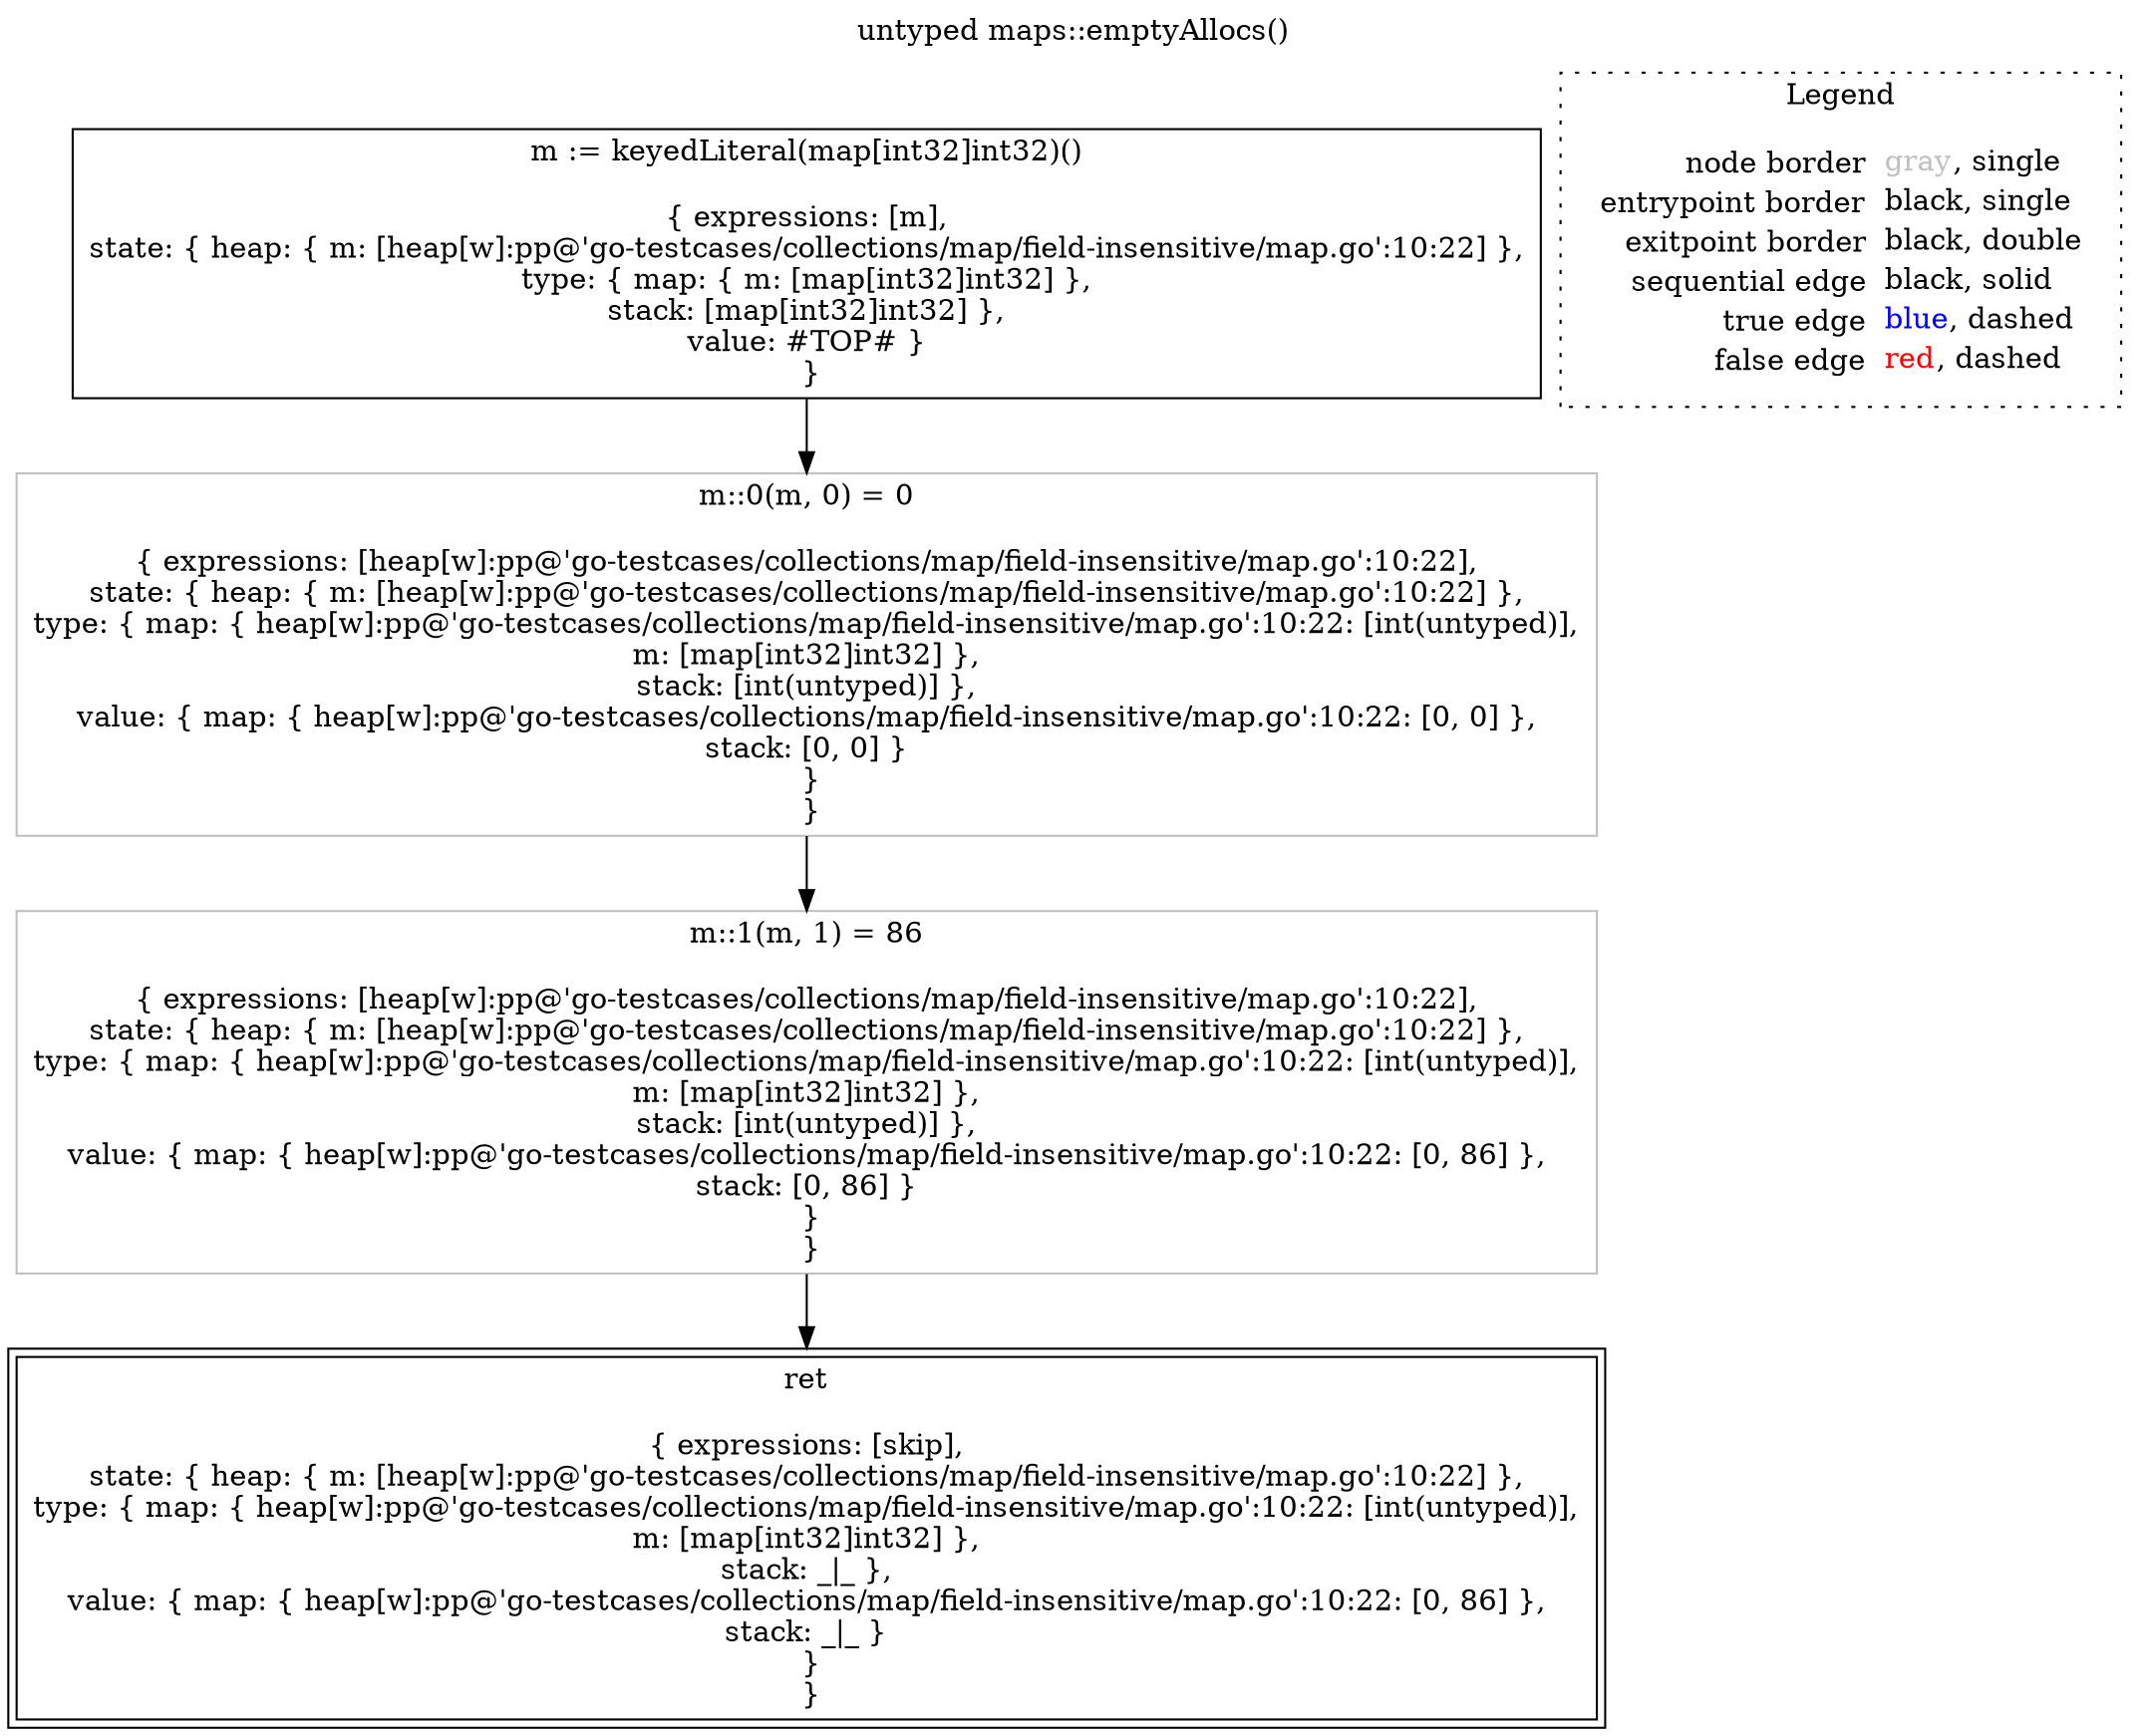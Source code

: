 digraph {
	labelloc="t";
	label="untyped maps::emptyAllocs()";
	"node0" [shape="rect",color="black",label=<m := keyedLiteral(map[int32]int32)()<BR/><BR/>{ expressions: [m],<BR/>state: { heap: { m: [heap[w]:pp@'go-testcases/collections/map/field-insensitive/map.go':10:22] },<BR/>type: { map: { m: [map[int32]int32] },<BR/>stack: [map[int32]int32] },<BR/>value: #TOP# }<BR/> }<BR/>>];
	"node3" [shape="rect",color="gray",label=<m::0(m, 0) = 0<BR/><BR/>{ expressions: [heap[w]:pp@'go-testcases/collections/map/field-insensitive/map.go':10:22],<BR/>state: { heap: { m: [heap[w]:pp@'go-testcases/collections/map/field-insensitive/map.go':10:22] },<BR/>type: { map: { heap[w]:pp@'go-testcases/collections/map/field-insensitive/map.go':10:22: [int(untyped)],<BR/>m: [map[int32]int32] },<BR/>stack: [int(untyped)] },<BR/>value: { map: { heap[w]:pp@'go-testcases/collections/map/field-insensitive/map.go':10:22: [0, 0] },<BR/>stack: [0, 0] }<BR/> }<BR/> }<BR/>>];
	"node8" [shape="rect",color="gray",label=<m::1(m, 1) = 86<BR/><BR/>{ expressions: [heap[w]:pp@'go-testcases/collections/map/field-insensitive/map.go':10:22],<BR/>state: { heap: { m: [heap[w]:pp@'go-testcases/collections/map/field-insensitive/map.go':10:22] },<BR/>type: { map: { heap[w]:pp@'go-testcases/collections/map/field-insensitive/map.go':10:22: [int(untyped)],<BR/>m: [map[int32]int32] },<BR/>stack: [int(untyped)] },<BR/>value: { map: { heap[w]:pp@'go-testcases/collections/map/field-insensitive/map.go':10:22: [0, 86] },<BR/>stack: [0, 86] }<BR/> }<BR/> }<BR/>>];
	"node13" [shape="rect",color="black",peripheries="2",label=<ret<BR/><BR/>{ expressions: [skip],<BR/>state: { heap: { m: [heap[w]:pp@'go-testcases/collections/map/field-insensitive/map.go':10:22] },<BR/>type: { map: { heap[w]:pp@'go-testcases/collections/map/field-insensitive/map.go':10:22: [int(untyped)],<BR/>m: [map[int32]int32] },<BR/>stack: _|_ },<BR/>value: { map: { heap[w]:pp@'go-testcases/collections/map/field-insensitive/map.go':10:22: [0, 86] },<BR/>stack: _|_ }<BR/> }<BR/> }<BR/>>];
	"node0" -> "node3" [color="black"];
	"node3" -> "node8" [color="black"];
	"node8" -> "node13" [color="black"];
subgraph cluster_legend {
	label="Legend";
	style=dotted;
	node [shape=plaintext];
	"legend" [label=<<table border="0" cellpadding="2" cellspacing="0" cellborder="0"><tr><td align="right">node border&nbsp;</td><td align="left"><font color="gray">gray</font>, single</td></tr><tr><td align="right">entrypoint border&nbsp;</td><td align="left"><font color="black">black</font>, single</td></tr><tr><td align="right">exitpoint border&nbsp;</td><td align="left"><font color="black">black</font>, double</td></tr><tr><td align="right">sequential edge&nbsp;</td><td align="left"><font color="black">black</font>, solid</td></tr><tr><td align="right">true edge&nbsp;</td><td align="left"><font color="blue">blue</font>, dashed</td></tr><tr><td align="right">false edge&nbsp;</td><td align="left"><font color="red">red</font>, dashed</td></tr></table>>];
}

}
